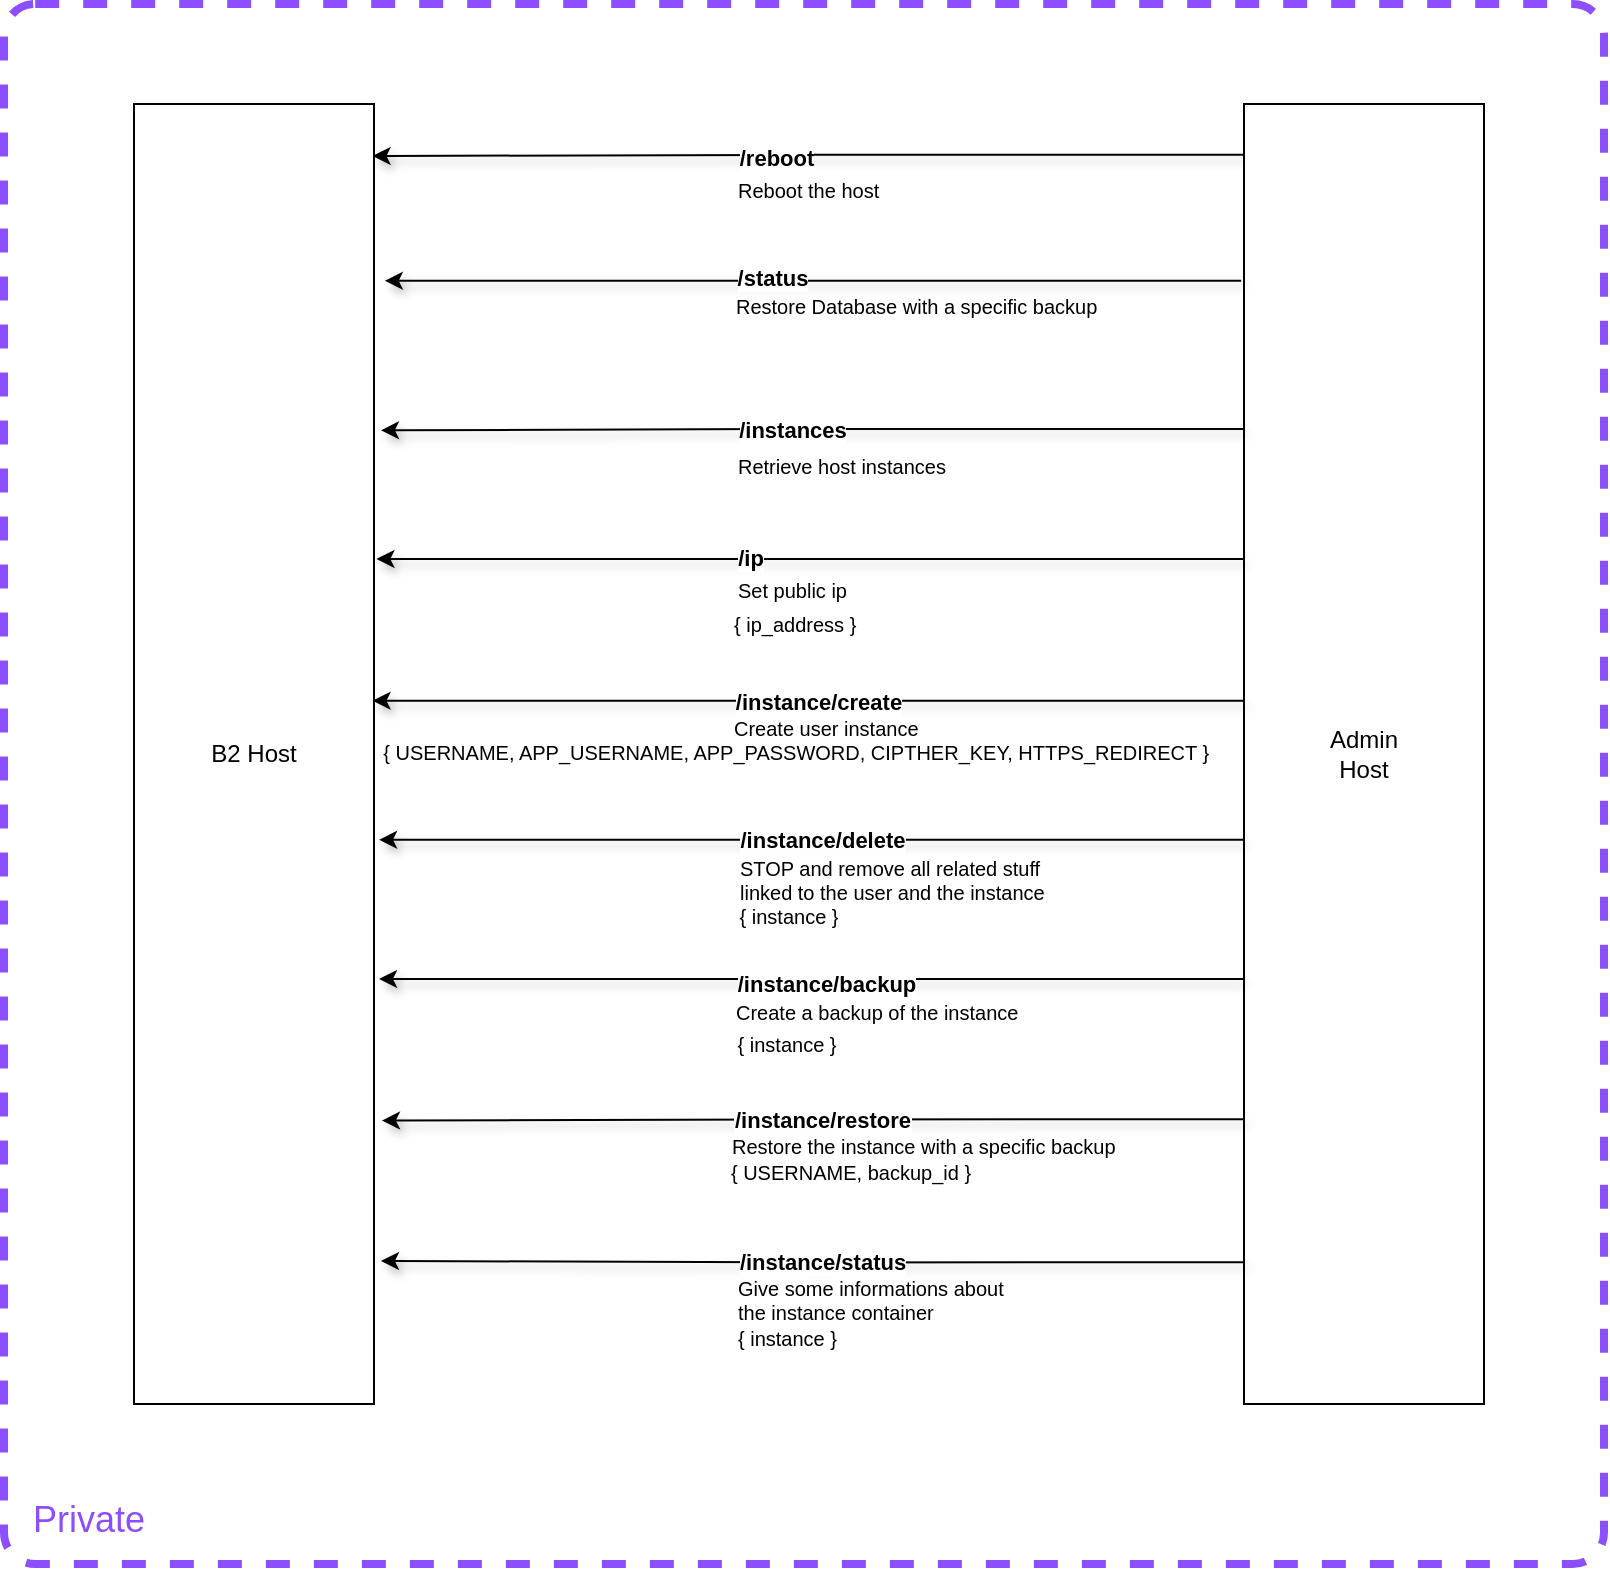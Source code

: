 <mxfile version="24.4.8" type="device">
  <diagram name="Host messages summary" id="2YBvvXClWsGukQMizWep">
    <mxGraphModel dx="1687" dy="984" grid="1" gridSize="10" guides="1" tooltips="1" connect="1" arrows="1" fold="1" page="1" pageScale="1" pageWidth="850" pageHeight="1100" math="0" shadow="0">
      <root>
        <mxCell id="0" />
        <mxCell id="1" parent="0" />
        <mxCell id="MP3uWI7jj2dFw3u_TR2O-1" value="" style="rounded=1;whiteSpace=wrap;html=1;fillColor=none;dashed=1;strokeWidth=4;strokeColor=#8C4FFF;arcSize=2;" parent="1" vertex="1">
          <mxGeometry x="25" y="160" width="800" height="780" as="geometry" />
        </mxCell>
        <mxCell id="HNctt18qTdj9UZDiPTxx-2" value="B2 Host" style="whiteSpace=wrap;html=1;" parent="1" vertex="1">
          <mxGeometry x="90" y="210" width="120" height="650" as="geometry" />
        </mxCell>
        <mxCell id="HNctt18qTdj9UZDiPTxx-8" style="edgeStyle=orthogonalEdgeStyle;rounded=0;orthogonalLoop=1;jettySize=auto;html=1;entryX=0.994;entryY=0.04;entryDx=0;entryDy=0;exitX=-0.004;exitY=0.039;exitDx=0;exitDy=0;exitPerimeter=0;entryPerimeter=0;shadow=1;textShadow=1;fontStyle=1" parent="1" source="HNctt18qTdj9UZDiPTxx-5" target="HNctt18qTdj9UZDiPTxx-2" edge="1">
          <mxGeometry relative="1" as="geometry">
            <mxPoint x="584.64" y="236.0" as="sourcePoint" />
            <mxPoint x="261.2" y="235" as="targetPoint" />
            <Array as="points" />
          </mxGeometry>
        </mxCell>
        <mxCell id="HNctt18qTdj9UZDiPTxx-9" value="&lt;b&gt;/reboot&lt;/b&gt;" style="edgeLabel;html=1;align=center;verticalAlign=middle;resizable=0;points=[];textShadow=0;" parent="HNctt18qTdj9UZDiPTxx-8" vertex="1" connectable="0">
          <mxGeometry x="-0.022" y="2" relative="1" as="geometry">
            <mxPoint x="-21" y="-1" as="offset" />
          </mxGeometry>
        </mxCell>
        <mxCell id="HNctt18qTdj9UZDiPTxx-5" value="Admin&lt;br&gt;Host" style="whiteSpace=wrap;html=1;" parent="1" vertex="1">
          <mxGeometry x="645" y="210" width="120" height="650" as="geometry" />
        </mxCell>
        <mxCell id="HNctt18qTdj9UZDiPTxx-10" style="edgeStyle=orthogonalEdgeStyle;rounded=0;orthogonalLoop=1;jettySize=auto;html=1;exitX=0;exitY=0.25;exitDx=0;exitDy=0;entryX=1.029;entryY=0.251;entryDx=0;entryDy=0;entryPerimeter=0;shadow=1;textShadow=1;fontStyle=1" parent="1" source="HNctt18qTdj9UZDiPTxx-5" target="HNctt18qTdj9UZDiPTxx-2" edge="1">
          <mxGeometry relative="1" as="geometry">
            <mxPoint x="584.52" y="374.0" as="sourcePoint" />
            <mxPoint x="261.2" y="374.0" as="targetPoint" />
            <Array as="points" />
          </mxGeometry>
        </mxCell>
        <mxCell id="HNctt18qTdj9UZDiPTxx-11" value="&lt;b&gt;/instances&lt;/b&gt;" style="edgeLabel;html=1;align=center;verticalAlign=middle;resizable=0;points=[];textShadow=0;" parent="HNctt18qTdj9UZDiPTxx-10" vertex="1" connectable="0">
          <mxGeometry x="-0.022" y="2" relative="1" as="geometry">
            <mxPoint x="-15" y="-2" as="offset" />
          </mxGeometry>
        </mxCell>
        <mxCell id="HNctt18qTdj9UZDiPTxx-13" style="edgeStyle=orthogonalEdgeStyle;rounded=0;orthogonalLoop=1;jettySize=auto;html=1;entryX=1.045;entryY=0.136;entryDx=0;entryDy=0;exitX=-0.012;exitY=0.136;exitDx=0;exitDy=0;exitPerimeter=0;entryPerimeter=0;shadow=1;textShadow=1;fontStyle=1" parent="1" source="HNctt18qTdj9UZDiPTxx-5" target="HNctt18qTdj9UZDiPTxx-2" edge="1">
          <mxGeometry relative="1" as="geometry">
            <mxPoint x="585.36" y="297.4" as="sourcePoint" />
            <mxPoint x="260.84" y="298" as="targetPoint" />
          </mxGeometry>
        </mxCell>
        <mxCell id="HNctt18qTdj9UZDiPTxx-14" value="&lt;b&gt;/status&lt;/b&gt;" style="edgeLabel;html=1;align=center;verticalAlign=middle;resizable=0;points=[];textShadow=0;" parent="HNctt18qTdj9UZDiPTxx-13" vertex="1" connectable="0">
          <mxGeometry x="-0.022" y="2" relative="1" as="geometry">
            <mxPoint x="-25" y="-4" as="offset" />
          </mxGeometry>
        </mxCell>
        <mxCell id="MP3uWI7jj2dFw3u_TR2O-2" value="&lt;font color=&quot;#8c4fff&quot; style=&quot;font-size: 18px;&quot;&gt;Private&lt;/font&gt;" style="text;html=1;align=center;verticalAlign=middle;resizable=0;points=[];autosize=1;strokeColor=none;fillColor=none;textShadow=0;" parent="1" vertex="1">
          <mxGeometry x="27" y="898" width="80" height="40" as="geometry" />
        </mxCell>
        <mxCell id="MP3uWI7jj2dFw3u_TR2O-8" value="&lt;font style=&quot;font-size: 10px;&quot;&gt;Retrieve host instances&lt;/font&gt;" style="text;html=1;align=left;verticalAlign=middle;resizable=0;points=[];autosize=1;strokeColor=none;fillColor=none;fontSize=10;" parent="1" vertex="1">
          <mxGeometry x="390" y="376" width="130" height="30" as="geometry" />
        </mxCell>
        <mxCell id="MP3uWI7jj2dFw3u_TR2O-9" value="&lt;font style=&quot;font-size: 10px;&quot;&gt;Restore Database with a specific backup&lt;/font&gt;" style="text;html=1;align=left;verticalAlign=middle;resizable=0;points=[];autosize=1;strokeColor=none;fillColor=none;fontSize=10;" parent="1" vertex="1">
          <mxGeometry x="389" y="296" width="200" height="30" as="geometry" />
        </mxCell>
        <mxCell id="MP3uWI7jj2dFw3u_TR2O-10" style="edgeStyle=orthogonalEdgeStyle;rounded=0;orthogonalLoop=1;jettySize=auto;html=1;entryX=1.01;entryY=0.35;entryDx=0;entryDy=0;exitX=0;exitY=0.35;exitDx=0;exitDy=0;exitPerimeter=0;entryPerimeter=0;shadow=1;textShadow=1;fontStyle=1" parent="1" source="HNctt18qTdj9UZDiPTxx-5" target="HNctt18qTdj9UZDiPTxx-2" edge="1">
          <mxGeometry relative="1" as="geometry">
            <mxPoint x="585.36" y="437.4" as="sourcePoint" />
            <mxPoint x="260.84" y="438" as="targetPoint" />
          </mxGeometry>
        </mxCell>
        <mxCell id="MP3uWI7jj2dFw3u_TR2O-11" value="&lt;b&gt;/ip&lt;/b&gt;" style="edgeLabel;html=1;align=center;verticalAlign=middle;resizable=0;points=[];textShadow=0;" parent="MP3uWI7jj2dFw3u_TR2O-10" vertex="1" connectable="0">
          <mxGeometry x="-0.022" y="2" relative="1" as="geometry">
            <mxPoint x="-35" y="-3" as="offset" />
          </mxGeometry>
        </mxCell>
        <mxCell id="MP3uWI7jj2dFw3u_TR2O-12" value="&lt;font style=&quot;font-size: 10px;&quot;&gt;{ ip_address }&lt;/font&gt;" style="text;html=1;align=left;verticalAlign=middle;resizable=0;points=[];autosize=1;strokeColor=none;fillColor=none;fontSize=10;" parent="1" vertex="1">
          <mxGeometry x="388" y="455" width="80" height="30" as="geometry" />
        </mxCell>
        <mxCell id="MP3uWI7jj2dFw3u_TR2O-13" value="&lt;font style=&quot;font-size: 10px;&quot;&gt;Set public ip&lt;/font&gt;" style="text;html=1;align=left;verticalAlign=middle;resizable=0;points=[];autosize=1;strokeColor=none;fillColor=none;fontSize=10;" parent="1" vertex="1">
          <mxGeometry x="390" y="438" width="80" height="30" as="geometry" />
        </mxCell>
        <mxCell id="MP3uWI7jj2dFw3u_TR2O-14" style="edgeStyle=orthogonalEdgeStyle;rounded=0;orthogonalLoop=1;jettySize=auto;html=1;entryX=0.994;entryY=0.459;entryDx=0;entryDy=0;exitX=0.004;exitY=0.459;exitDx=0;exitDy=0;exitPerimeter=0;entryPerimeter=0;shadow=1;textShadow=1;fontStyle=1" parent="1" source="HNctt18qTdj9UZDiPTxx-5" target="HNctt18qTdj9UZDiPTxx-2" edge="1">
          <mxGeometry relative="1" as="geometry">
            <mxPoint x="585.36" y="507.4" as="sourcePoint" />
            <mxPoint x="260.84" y="508" as="targetPoint" />
          </mxGeometry>
        </mxCell>
        <mxCell id="MP3uWI7jj2dFw3u_TR2O-15" value="&lt;b&gt;/instance/create&lt;/b&gt;" style="edgeLabel;html=1;align=center;verticalAlign=middle;resizable=0;points=[];textShadow=0;" parent="MP3uWI7jj2dFw3u_TR2O-14" vertex="1" connectable="0">
          <mxGeometry x="-0.022" y="2" relative="1" as="geometry">
            <mxPoint y="-2" as="offset" />
          </mxGeometry>
        </mxCell>
        <mxCell id="MP3uWI7jj2dFw3u_TR2O-17" value="Create user instance" style="text;html=1;align=left;verticalAlign=middle;resizable=0;points=[];autosize=1;strokeColor=none;fillColor=none;fontSize=10;" parent="1" vertex="1">
          <mxGeometry x="388" y="507" width="120" height="30" as="geometry" />
        </mxCell>
        <mxCell id="MP3uWI7jj2dFw3u_TR2O-18" style="edgeStyle=orthogonalEdgeStyle;rounded=0;orthogonalLoop=1;jettySize=auto;html=1;entryX=1.021;entryY=0.566;entryDx=0;entryDy=0;entryPerimeter=0;exitX=0;exitY=0.566;exitDx=0;exitDy=0;exitPerimeter=0;shadow=1;textShadow=1;fontStyle=1" parent="1" source="HNctt18qTdj9UZDiPTxx-5" target="HNctt18qTdj9UZDiPTxx-2" edge="1">
          <mxGeometry relative="1" as="geometry">
            <mxPoint x="627" y="578" as="sourcePoint" />
            <mxPoint x="260.84" y="578" as="targetPoint" />
          </mxGeometry>
        </mxCell>
        <mxCell id="MP3uWI7jj2dFw3u_TR2O-19" value="&lt;b&gt;/instance/delete&lt;/b&gt;" style="edgeLabel;html=1;align=center;verticalAlign=middle;resizable=0;points=[];textShadow=0;" parent="MP3uWI7jj2dFw3u_TR2O-18" vertex="1" connectable="0">
          <mxGeometry x="-0.022" y="2" relative="1" as="geometry">
            <mxPoint y="-2" as="offset" />
          </mxGeometry>
        </mxCell>
        <mxCell id="MP3uWI7jj2dFw3u_TR2O-20" value="&lt;font style=&quot;font-size: 10px;&quot;&gt;{ instance }&lt;/font&gt;" style="text;html=1;align=center;verticalAlign=middle;resizable=0;points=[];autosize=1;strokeColor=none;fillColor=none;fontSize=10;" parent="1" vertex="1">
          <mxGeometry x="382" y="601" width="70" height="30" as="geometry" />
        </mxCell>
        <mxCell id="MP3uWI7jj2dFw3u_TR2O-21" value="STOP and remove all related stuff &lt;br&gt;linked to the user and the instance" style="text;html=1;align=left;verticalAlign=middle;resizable=0;points=[];autosize=1;strokeColor=none;fillColor=none;fontSize=10;" parent="1" vertex="1">
          <mxGeometry x="391" y="578" width="180" height="40" as="geometry" />
        </mxCell>
        <mxCell id="MP3uWI7jj2dFw3u_TR2O-22" style="edgeStyle=orthogonalEdgeStyle;rounded=0;orthogonalLoop=1;jettySize=auto;html=1;entryX=1.021;entryY=0.673;entryDx=0;entryDy=0;exitX=-0.004;exitY=0.673;exitDx=0;exitDy=0;exitPerimeter=0;entryPerimeter=0;shadow=1;textShadow=1;fontStyle=1" parent="1" source="HNctt18qTdj9UZDiPTxx-5" target="HNctt18qTdj9UZDiPTxx-2" edge="1">
          <mxGeometry relative="1" as="geometry">
            <mxPoint x="585.36" y="647.4" as="sourcePoint" />
            <mxPoint x="260.84" y="648" as="targetPoint" />
          </mxGeometry>
        </mxCell>
        <mxCell id="MP3uWI7jj2dFw3u_TR2O-23" value="&lt;b&gt;/instance/backup&lt;/b&gt;" style="edgeLabel;html=1;align=center;verticalAlign=middle;resizable=0;points=[];textShadow=0;" parent="MP3uWI7jj2dFw3u_TR2O-22" vertex="1" connectable="0">
          <mxGeometry x="-0.022" y="2" relative="1" as="geometry">
            <mxPoint x="2" as="offset" />
          </mxGeometry>
        </mxCell>
        <mxCell id="MP3uWI7jj2dFw3u_TR2O-25" value="&lt;font style=&quot;font-size: 10px;&quot;&gt;Create a backup of the instance&lt;/font&gt;" style="text;html=1;align=left;verticalAlign=middle;resizable=0;points=[];autosize=1;strokeColor=none;fillColor=none;fontSize=10;" parent="1" vertex="1">
          <mxGeometry x="389" y="649" width="160" height="30" as="geometry" />
        </mxCell>
        <mxCell id="MP3uWI7jj2dFw3u_TR2O-26" style="edgeStyle=orthogonalEdgeStyle;rounded=0;orthogonalLoop=1;jettySize=auto;html=1;entryX=1.033;entryY=0.782;entryDx=0;entryDy=0;exitX=0.004;exitY=0.781;exitDx=0;exitDy=0;exitPerimeter=0;entryPerimeter=0;shadow=1;textShadow=1;fontStyle=1" parent="1" source="HNctt18qTdj9UZDiPTxx-5" target="HNctt18qTdj9UZDiPTxx-2" edge="1">
          <mxGeometry relative="1" as="geometry">
            <mxPoint x="585.36" y="717.4" as="sourcePoint" />
            <mxPoint x="260.84" y="718" as="targetPoint" />
          </mxGeometry>
        </mxCell>
        <mxCell id="MP3uWI7jj2dFw3u_TR2O-27" value="&lt;b&gt;/instance/restore&lt;/b&gt;" style="edgeLabel;html=1;align=center;verticalAlign=middle;resizable=0;points=[];textShadow=0;" parent="MP3uWI7jj2dFw3u_TR2O-26" vertex="1" connectable="0">
          <mxGeometry x="-0.022" y="2" relative="1" as="geometry">
            <mxPoint y="-2" as="offset" />
          </mxGeometry>
        </mxCell>
        <mxCell id="MP3uWI7jj2dFw3u_TR2O-28" value="&lt;font style=&quot;font-size: 10px;&quot;&gt;{ USERNAME, backup_id }&lt;/font&gt;" style="text;html=1;align=center;verticalAlign=middle;resizable=0;points=[];autosize=1;strokeColor=none;fillColor=none;fontSize=10;" parent="1" vertex="1">
          <mxGeometry x="378" y="729" width="140" height="30" as="geometry" />
        </mxCell>
        <mxCell id="MP3uWI7jj2dFw3u_TR2O-29" value="&lt;font style=&quot;font-size: 10px;&quot;&gt;Restore the instance with a specific backup&lt;/font&gt;" style="text;html=1;align=left;verticalAlign=middle;resizable=0;points=[];autosize=1;strokeColor=none;fillColor=none;fontSize=10;" parent="1" vertex="1">
          <mxGeometry x="387" y="716" width="220" height="30" as="geometry" />
        </mxCell>
        <mxCell id="MP3uWI7jj2dFw3u_TR2O-30" style="edgeStyle=orthogonalEdgeStyle;rounded=0;orthogonalLoop=1;jettySize=auto;html=1;entryX=1.029;entryY=0.89;entryDx=0;entryDy=0;entryPerimeter=0;exitX=0.004;exitY=0.891;exitDx=0;exitDy=0;exitPerimeter=0;shadow=1;textShadow=1;fontStyle=1" parent="1" source="HNctt18qTdj9UZDiPTxx-5" target="HNctt18qTdj9UZDiPTxx-2" edge="1">
          <mxGeometry relative="1" as="geometry">
            <mxPoint x="637" y="788" as="sourcePoint" />
            <mxPoint x="260.84" y="788" as="targetPoint" />
          </mxGeometry>
        </mxCell>
        <mxCell id="MP3uWI7jj2dFw3u_TR2O-31" value="&lt;b&gt;/instance/status&lt;/b&gt;" style="edgeLabel;html=1;align=center;verticalAlign=middle;resizable=0;points=[];textShadow=0;" parent="MP3uWI7jj2dFw3u_TR2O-30" vertex="1" connectable="0">
          <mxGeometry x="-0.022" y="2" relative="1" as="geometry">
            <mxPoint y="-2" as="offset" />
          </mxGeometry>
        </mxCell>
        <mxCell id="MP3uWI7jj2dFw3u_TR2O-32" value="&lt;font style=&quot;font-size: 10px;&quot;&gt;{ instance }&lt;/font&gt;" style="text;html=1;align=left;verticalAlign=middle;resizable=0;points=[];autosize=1;strokeColor=none;fillColor=none;fontSize=10;" parent="1" vertex="1">
          <mxGeometry x="390" y="812" width="70" height="30" as="geometry" />
        </mxCell>
        <mxCell id="MP3uWI7jj2dFw3u_TR2O-33" value="&lt;font style=&quot;font-size: 10px;&quot;&gt;Give some informations about &lt;br&gt;the instance container&lt;/font&gt;" style="text;html=1;align=left;verticalAlign=middle;resizable=0;points=[];autosize=1;strokeColor=none;fillColor=none;fontSize=10;" parent="1" vertex="1">
          <mxGeometry x="390" y="788" width="160" height="40" as="geometry" />
        </mxCell>
        <mxCell id="MP3uWI7jj2dFw3u_TR2O-48" value="&lt;font style=&quot;font-size: 10px;&quot;&gt;{ USERNAME, APP_USERNAME, APP_PASSWORD, CIPTHER_KEY, HTTPS_REDIRECT }&amp;nbsp;&lt;/font&gt;" style="text;html=1;align=center;verticalAlign=middle;resizable=0;points=[];autosize=1;strokeColor=none;fillColor=none;fontSize=10;" parent="1" vertex="1">
          <mxGeometry x="202" y="519" width="440" height="30" as="geometry" />
        </mxCell>
        <mxCell id="MP3uWI7jj2dFw3u_TR2O-49" value="&lt;font style=&quot;font-size: 10px;&quot;&gt;{ instance }&lt;/font&gt;" style="text;html=1;align=center;verticalAlign=middle;resizable=0;points=[];autosize=1;strokeColor=none;fillColor=none;fontSize=10;" parent="1" vertex="1">
          <mxGeometry x="381" y="665" width="70" height="30" as="geometry" />
        </mxCell>
        <mxCell id="x_ikKN0M_AUhyGE74kWF-1" value="&lt;font style=&quot;font-size: 10px;&quot;&gt;Reboot the host&lt;/font&gt;" style="text;html=1;align=left;verticalAlign=middle;resizable=0;points=[];autosize=1;strokeColor=none;fillColor=none;fontSize=10;" parent="1" vertex="1">
          <mxGeometry x="390" y="238" width="90" height="30" as="geometry" />
        </mxCell>
      </root>
    </mxGraphModel>
  </diagram>
</mxfile>
